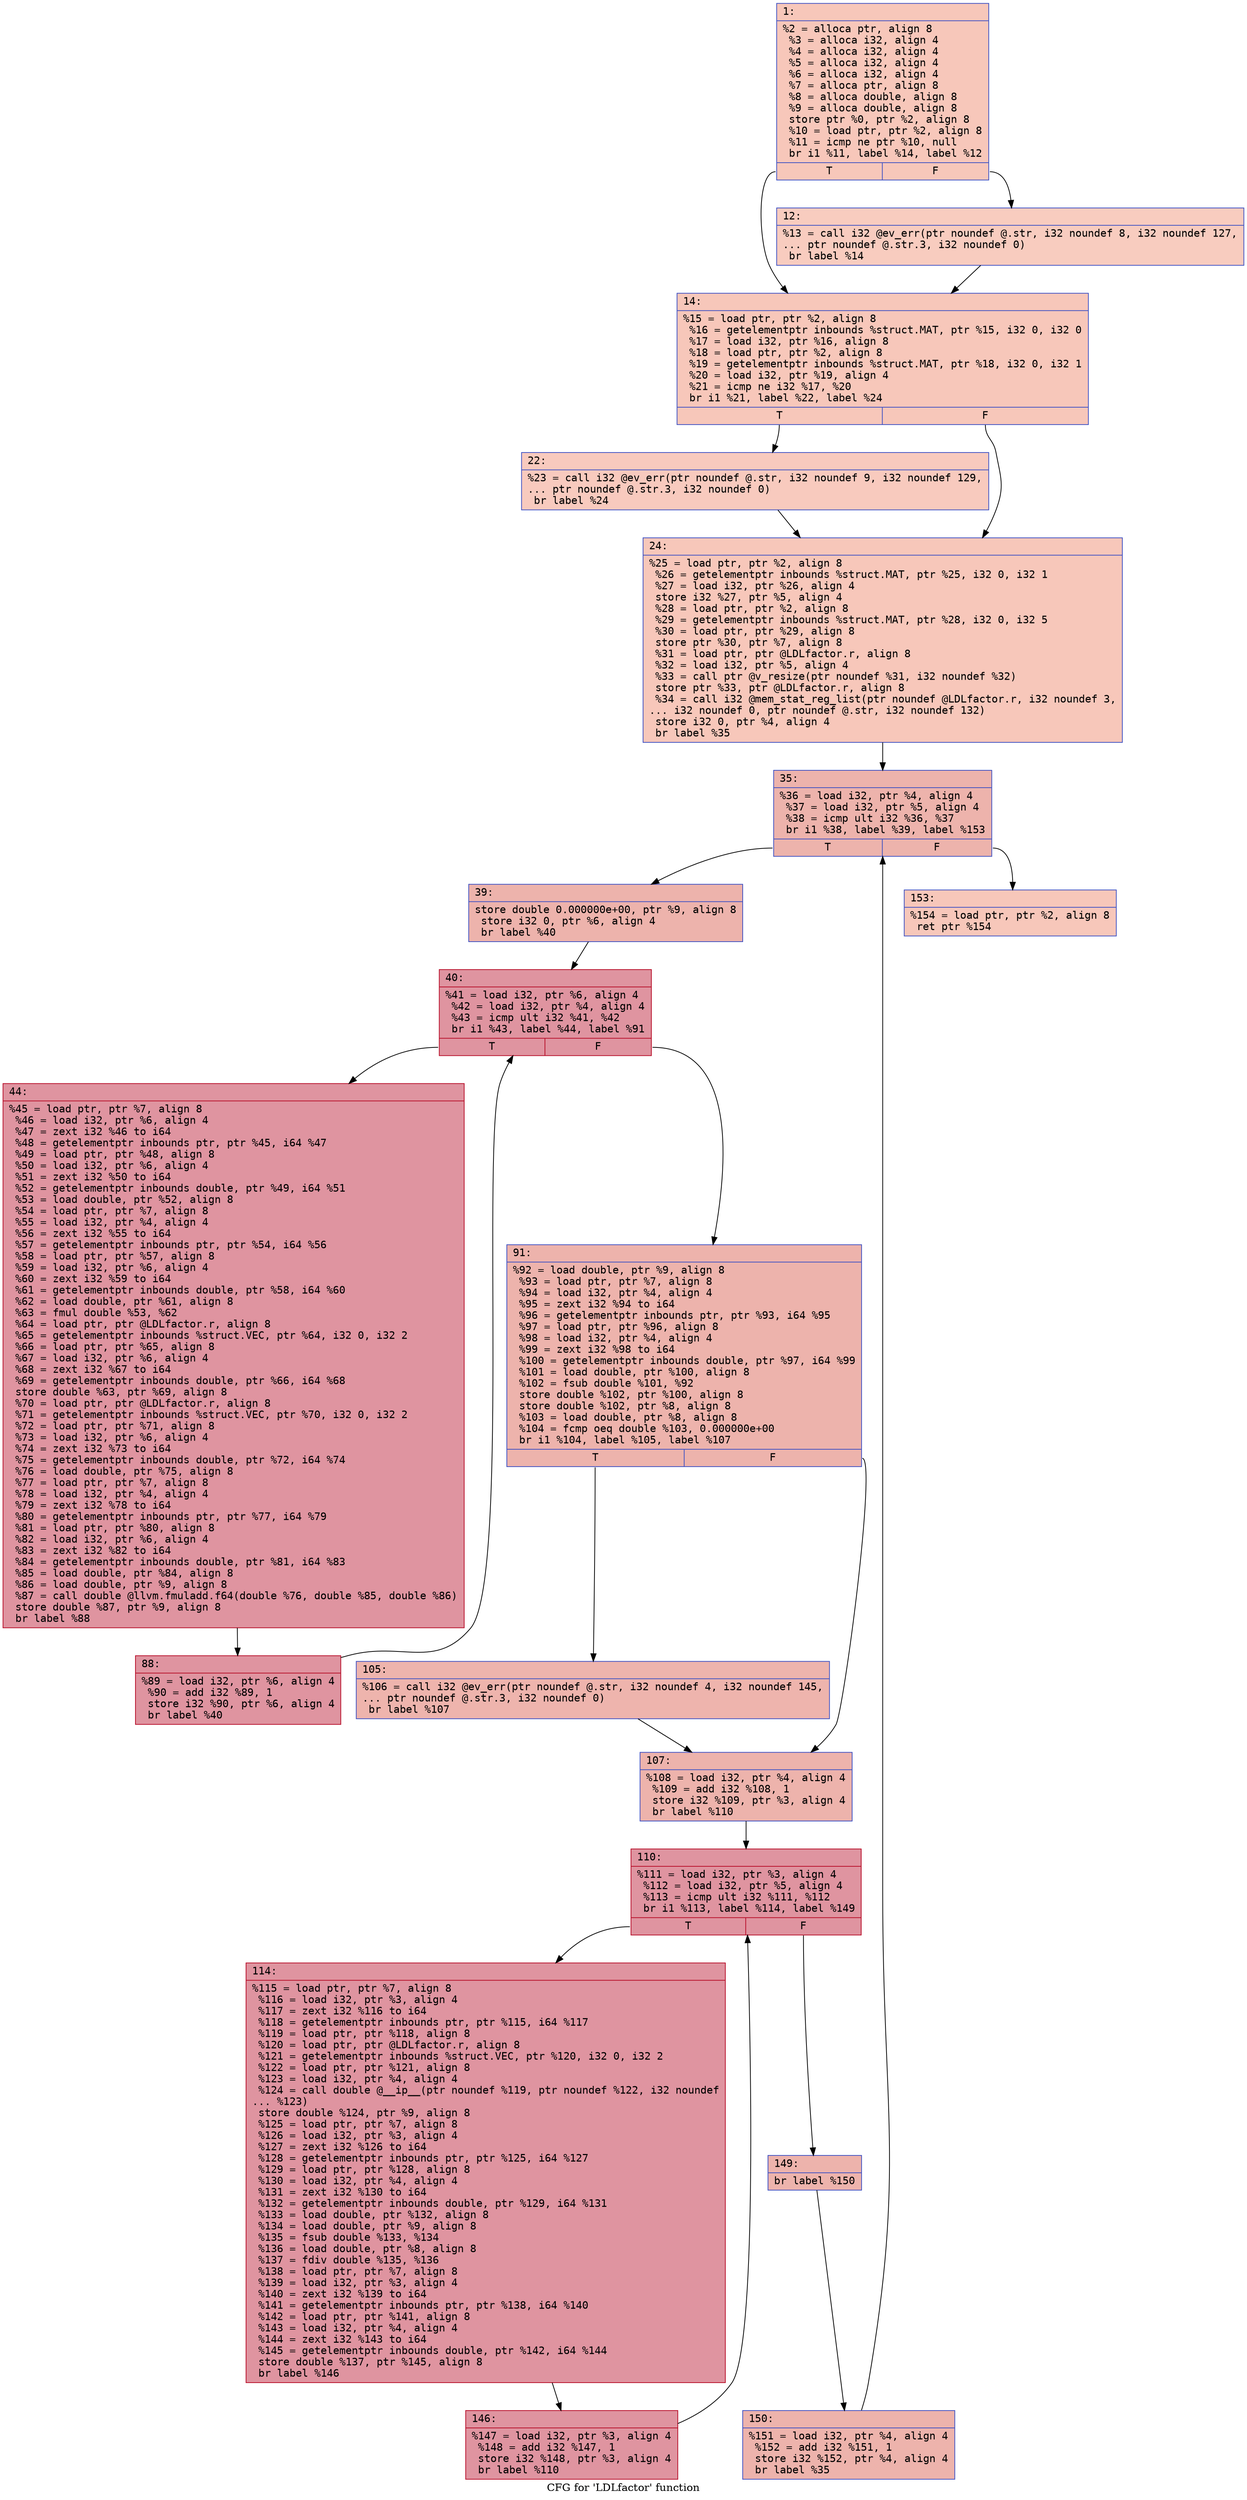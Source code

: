 digraph "CFG for 'LDLfactor' function" {
	label="CFG for 'LDLfactor' function";

	Node0x6000007f6760 [shape=record,color="#3d50c3ff", style=filled, fillcolor="#ec7f6370" fontname="Courier",label="{1:\l|  %2 = alloca ptr, align 8\l  %3 = alloca i32, align 4\l  %4 = alloca i32, align 4\l  %5 = alloca i32, align 4\l  %6 = alloca i32, align 4\l  %7 = alloca ptr, align 8\l  %8 = alloca double, align 8\l  %9 = alloca double, align 8\l  store ptr %0, ptr %2, align 8\l  %10 = load ptr, ptr %2, align 8\l  %11 = icmp ne ptr %10, null\l  br i1 %11, label %14, label %12\l|{<s0>T|<s1>F}}"];
	Node0x6000007f6760:s0 -> Node0x6000007f6800[tooltip="1 -> 14\nProbability 62.50%" ];
	Node0x6000007f6760:s1 -> Node0x6000007f67b0[tooltip="1 -> 12\nProbability 37.50%" ];
	Node0x6000007f67b0 [shape=record,color="#3d50c3ff", style=filled, fillcolor="#f08b6e70" fontname="Courier",label="{12:\l|  %13 = call i32 @ev_err(ptr noundef @.str, i32 noundef 8, i32 noundef 127,\l... ptr noundef @.str.3, i32 noundef 0)\l  br label %14\l}"];
	Node0x6000007f67b0 -> Node0x6000007f6800[tooltip="12 -> 14\nProbability 100.00%" ];
	Node0x6000007f6800 [shape=record,color="#3d50c3ff", style=filled, fillcolor="#ec7f6370" fontname="Courier",label="{14:\l|  %15 = load ptr, ptr %2, align 8\l  %16 = getelementptr inbounds %struct.MAT, ptr %15, i32 0, i32 0\l  %17 = load i32, ptr %16, align 8\l  %18 = load ptr, ptr %2, align 8\l  %19 = getelementptr inbounds %struct.MAT, ptr %18, i32 0, i32 1\l  %20 = load i32, ptr %19, align 4\l  %21 = icmp ne i32 %17, %20\l  br i1 %21, label %22, label %24\l|{<s0>T|<s1>F}}"];
	Node0x6000007f6800:s0 -> Node0x6000007f6850[tooltip="14 -> 22\nProbability 50.00%" ];
	Node0x6000007f6800:s1 -> Node0x6000007f68a0[tooltip="14 -> 24\nProbability 50.00%" ];
	Node0x6000007f6850 [shape=record,color="#3d50c3ff", style=filled, fillcolor="#ef886b70" fontname="Courier",label="{22:\l|  %23 = call i32 @ev_err(ptr noundef @.str, i32 noundef 9, i32 noundef 129,\l... ptr noundef @.str.3, i32 noundef 0)\l  br label %24\l}"];
	Node0x6000007f6850 -> Node0x6000007f68a0[tooltip="22 -> 24\nProbability 100.00%" ];
	Node0x6000007f68a0 [shape=record,color="#3d50c3ff", style=filled, fillcolor="#ec7f6370" fontname="Courier",label="{24:\l|  %25 = load ptr, ptr %2, align 8\l  %26 = getelementptr inbounds %struct.MAT, ptr %25, i32 0, i32 1\l  %27 = load i32, ptr %26, align 4\l  store i32 %27, ptr %5, align 4\l  %28 = load ptr, ptr %2, align 8\l  %29 = getelementptr inbounds %struct.MAT, ptr %28, i32 0, i32 5\l  %30 = load ptr, ptr %29, align 8\l  store ptr %30, ptr %7, align 8\l  %31 = load ptr, ptr @LDLfactor.r, align 8\l  %32 = load i32, ptr %5, align 4\l  %33 = call ptr @v_resize(ptr noundef %31, i32 noundef %32)\l  store ptr %33, ptr @LDLfactor.r, align 8\l  %34 = call i32 @mem_stat_reg_list(ptr noundef @LDLfactor.r, i32 noundef 3,\l... i32 noundef 0, ptr noundef @.str, i32 noundef 132)\l  store i32 0, ptr %4, align 4\l  br label %35\l}"];
	Node0x6000007f68a0 -> Node0x6000007f68f0[tooltip="24 -> 35\nProbability 100.00%" ];
	Node0x6000007f68f0 [shape=record,color="#3d50c3ff", style=filled, fillcolor="#d6524470" fontname="Courier",label="{35:\l|  %36 = load i32, ptr %4, align 4\l  %37 = load i32, ptr %5, align 4\l  %38 = icmp ult i32 %36, %37\l  br i1 %38, label %39, label %153\l|{<s0>T|<s1>F}}"];
	Node0x6000007f68f0:s0 -> Node0x6000007f6940[tooltip="35 -> 39\nProbability 96.88%" ];
	Node0x6000007f68f0:s1 -> Node0x6000007f6d00[tooltip="35 -> 153\nProbability 3.12%" ];
	Node0x6000007f6940 [shape=record,color="#3d50c3ff", style=filled, fillcolor="#d6524470" fontname="Courier",label="{39:\l|  store double 0.000000e+00, ptr %9, align 8\l  store i32 0, ptr %6, align 4\l  br label %40\l}"];
	Node0x6000007f6940 -> Node0x6000007f6990[tooltip="39 -> 40\nProbability 100.00%" ];
	Node0x6000007f6990 [shape=record,color="#b70d28ff", style=filled, fillcolor="#b70d2870" fontname="Courier",label="{40:\l|  %41 = load i32, ptr %6, align 4\l  %42 = load i32, ptr %4, align 4\l  %43 = icmp ult i32 %41, %42\l  br i1 %43, label %44, label %91\l|{<s0>T|<s1>F}}"];
	Node0x6000007f6990:s0 -> Node0x6000007f69e0[tooltip="40 -> 44\nProbability 96.88%" ];
	Node0x6000007f6990:s1 -> Node0x6000007f6a80[tooltip="40 -> 91\nProbability 3.12%" ];
	Node0x6000007f69e0 [shape=record,color="#b70d28ff", style=filled, fillcolor="#b70d2870" fontname="Courier",label="{44:\l|  %45 = load ptr, ptr %7, align 8\l  %46 = load i32, ptr %6, align 4\l  %47 = zext i32 %46 to i64\l  %48 = getelementptr inbounds ptr, ptr %45, i64 %47\l  %49 = load ptr, ptr %48, align 8\l  %50 = load i32, ptr %6, align 4\l  %51 = zext i32 %50 to i64\l  %52 = getelementptr inbounds double, ptr %49, i64 %51\l  %53 = load double, ptr %52, align 8\l  %54 = load ptr, ptr %7, align 8\l  %55 = load i32, ptr %4, align 4\l  %56 = zext i32 %55 to i64\l  %57 = getelementptr inbounds ptr, ptr %54, i64 %56\l  %58 = load ptr, ptr %57, align 8\l  %59 = load i32, ptr %6, align 4\l  %60 = zext i32 %59 to i64\l  %61 = getelementptr inbounds double, ptr %58, i64 %60\l  %62 = load double, ptr %61, align 8\l  %63 = fmul double %53, %62\l  %64 = load ptr, ptr @LDLfactor.r, align 8\l  %65 = getelementptr inbounds %struct.VEC, ptr %64, i32 0, i32 2\l  %66 = load ptr, ptr %65, align 8\l  %67 = load i32, ptr %6, align 4\l  %68 = zext i32 %67 to i64\l  %69 = getelementptr inbounds double, ptr %66, i64 %68\l  store double %63, ptr %69, align 8\l  %70 = load ptr, ptr @LDLfactor.r, align 8\l  %71 = getelementptr inbounds %struct.VEC, ptr %70, i32 0, i32 2\l  %72 = load ptr, ptr %71, align 8\l  %73 = load i32, ptr %6, align 4\l  %74 = zext i32 %73 to i64\l  %75 = getelementptr inbounds double, ptr %72, i64 %74\l  %76 = load double, ptr %75, align 8\l  %77 = load ptr, ptr %7, align 8\l  %78 = load i32, ptr %4, align 4\l  %79 = zext i32 %78 to i64\l  %80 = getelementptr inbounds ptr, ptr %77, i64 %79\l  %81 = load ptr, ptr %80, align 8\l  %82 = load i32, ptr %6, align 4\l  %83 = zext i32 %82 to i64\l  %84 = getelementptr inbounds double, ptr %81, i64 %83\l  %85 = load double, ptr %84, align 8\l  %86 = load double, ptr %9, align 8\l  %87 = call double @llvm.fmuladd.f64(double %76, double %85, double %86)\l  store double %87, ptr %9, align 8\l  br label %88\l}"];
	Node0x6000007f69e0 -> Node0x6000007f6a30[tooltip="44 -> 88\nProbability 100.00%" ];
	Node0x6000007f6a30 [shape=record,color="#b70d28ff", style=filled, fillcolor="#b70d2870" fontname="Courier",label="{88:\l|  %89 = load i32, ptr %6, align 4\l  %90 = add i32 %89, 1\l  store i32 %90, ptr %6, align 4\l  br label %40\l}"];
	Node0x6000007f6a30 -> Node0x6000007f6990[tooltip="88 -> 40\nProbability 100.00%" ];
	Node0x6000007f6a80 [shape=record,color="#3d50c3ff", style=filled, fillcolor="#d6524470" fontname="Courier",label="{91:\l|  %92 = load double, ptr %9, align 8\l  %93 = load ptr, ptr %7, align 8\l  %94 = load i32, ptr %4, align 4\l  %95 = zext i32 %94 to i64\l  %96 = getelementptr inbounds ptr, ptr %93, i64 %95\l  %97 = load ptr, ptr %96, align 8\l  %98 = load i32, ptr %4, align 4\l  %99 = zext i32 %98 to i64\l  %100 = getelementptr inbounds double, ptr %97, i64 %99\l  %101 = load double, ptr %100, align 8\l  %102 = fsub double %101, %92\l  store double %102, ptr %100, align 8\l  store double %102, ptr %8, align 8\l  %103 = load double, ptr %8, align 8\l  %104 = fcmp oeq double %103, 0.000000e+00\l  br i1 %104, label %105, label %107\l|{<s0>T|<s1>F}}"];
	Node0x6000007f6a80:s0 -> Node0x6000007f6ad0[tooltip="91 -> 105\nProbability 62.50%" ];
	Node0x6000007f6a80:s1 -> Node0x6000007f6b20[tooltip="91 -> 107\nProbability 37.50%" ];
	Node0x6000007f6ad0 [shape=record,color="#3d50c3ff", style=filled, fillcolor="#d8564670" fontname="Courier",label="{105:\l|  %106 = call i32 @ev_err(ptr noundef @.str, i32 noundef 4, i32 noundef 145,\l... ptr noundef @.str.3, i32 noundef 0)\l  br label %107\l}"];
	Node0x6000007f6ad0 -> Node0x6000007f6b20[tooltip="105 -> 107\nProbability 100.00%" ];
	Node0x6000007f6b20 [shape=record,color="#3d50c3ff", style=filled, fillcolor="#d6524470" fontname="Courier",label="{107:\l|  %108 = load i32, ptr %4, align 4\l  %109 = add i32 %108, 1\l  store i32 %109, ptr %3, align 4\l  br label %110\l}"];
	Node0x6000007f6b20 -> Node0x6000007f6b70[tooltip="107 -> 110\nProbability 100.00%" ];
	Node0x6000007f6b70 [shape=record,color="#b70d28ff", style=filled, fillcolor="#b70d2870" fontname="Courier",label="{110:\l|  %111 = load i32, ptr %3, align 4\l  %112 = load i32, ptr %5, align 4\l  %113 = icmp ult i32 %111, %112\l  br i1 %113, label %114, label %149\l|{<s0>T|<s1>F}}"];
	Node0x6000007f6b70:s0 -> Node0x6000007f6bc0[tooltip="110 -> 114\nProbability 96.88%" ];
	Node0x6000007f6b70:s1 -> Node0x6000007f6c60[tooltip="110 -> 149\nProbability 3.12%" ];
	Node0x6000007f6bc0 [shape=record,color="#b70d28ff", style=filled, fillcolor="#b70d2870" fontname="Courier",label="{114:\l|  %115 = load ptr, ptr %7, align 8\l  %116 = load i32, ptr %3, align 4\l  %117 = zext i32 %116 to i64\l  %118 = getelementptr inbounds ptr, ptr %115, i64 %117\l  %119 = load ptr, ptr %118, align 8\l  %120 = load ptr, ptr @LDLfactor.r, align 8\l  %121 = getelementptr inbounds %struct.VEC, ptr %120, i32 0, i32 2\l  %122 = load ptr, ptr %121, align 8\l  %123 = load i32, ptr %4, align 4\l  %124 = call double @__ip__(ptr noundef %119, ptr noundef %122, i32 noundef\l... %123)\l  store double %124, ptr %9, align 8\l  %125 = load ptr, ptr %7, align 8\l  %126 = load i32, ptr %3, align 4\l  %127 = zext i32 %126 to i64\l  %128 = getelementptr inbounds ptr, ptr %125, i64 %127\l  %129 = load ptr, ptr %128, align 8\l  %130 = load i32, ptr %4, align 4\l  %131 = zext i32 %130 to i64\l  %132 = getelementptr inbounds double, ptr %129, i64 %131\l  %133 = load double, ptr %132, align 8\l  %134 = load double, ptr %9, align 8\l  %135 = fsub double %133, %134\l  %136 = load double, ptr %8, align 8\l  %137 = fdiv double %135, %136\l  %138 = load ptr, ptr %7, align 8\l  %139 = load i32, ptr %3, align 4\l  %140 = zext i32 %139 to i64\l  %141 = getelementptr inbounds ptr, ptr %138, i64 %140\l  %142 = load ptr, ptr %141, align 8\l  %143 = load i32, ptr %4, align 4\l  %144 = zext i32 %143 to i64\l  %145 = getelementptr inbounds double, ptr %142, i64 %144\l  store double %137, ptr %145, align 8\l  br label %146\l}"];
	Node0x6000007f6bc0 -> Node0x6000007f6c10[tooltip="114 -> 146\nProbability 100.00%" ];
	Node0x6000007f6c10 [shape=record,color="#b70d28ff", style=filled, fillcolor="#b70d2870" fontname="Courier",label="{146:\l|  %147 = load i32, ptr %3, align 4\l  %148 = add i32 %147, 1\l  store i32 %148, ptr %3, align 4\l  br label %110\l}"];
	Node0x6000007f6c10 -> Node0x6000007f6b70[tooltip="146 -> 110\nProbability 100.00%" ];
	Node0x6000007f6c60 [shape=record,color="#3d50c3ff", style=filled, fillcolor="#d6524470" fontname="Courier",label="{149:\l|  br label %150\l}"];
	Node0x6000007f6c60 -> Node0x6000007f6cb0[tooltip="149 -> 150\nProbability 100.00%" ];
	Node0x6000007f6cb0 [shape=record,color="#3d50c3ff", style=filled, fillcolor="#d6524470" fontname="Courier",label="{150:\l|  %151 = load i32, ptr %4, align 4\l  %152 = add i32 %151, 1\l  store i32 %152, ptr %4, align 4\l  br label %35\l}"];
	Node0x6000007f6cb0 -> Node0x6000007f68f0[tooltip="150 -> 35\nProbability 100.00%" ];
	Node0x6000007f6d00 [shape=record,color="#3d50c3ff", style=filled, fillcolor="#ec7f6370" fontname="Courier",label="{153:\l|  %154 = load ptr, ptr %2, align 8\l  ret ptr %154\l}"];
}
